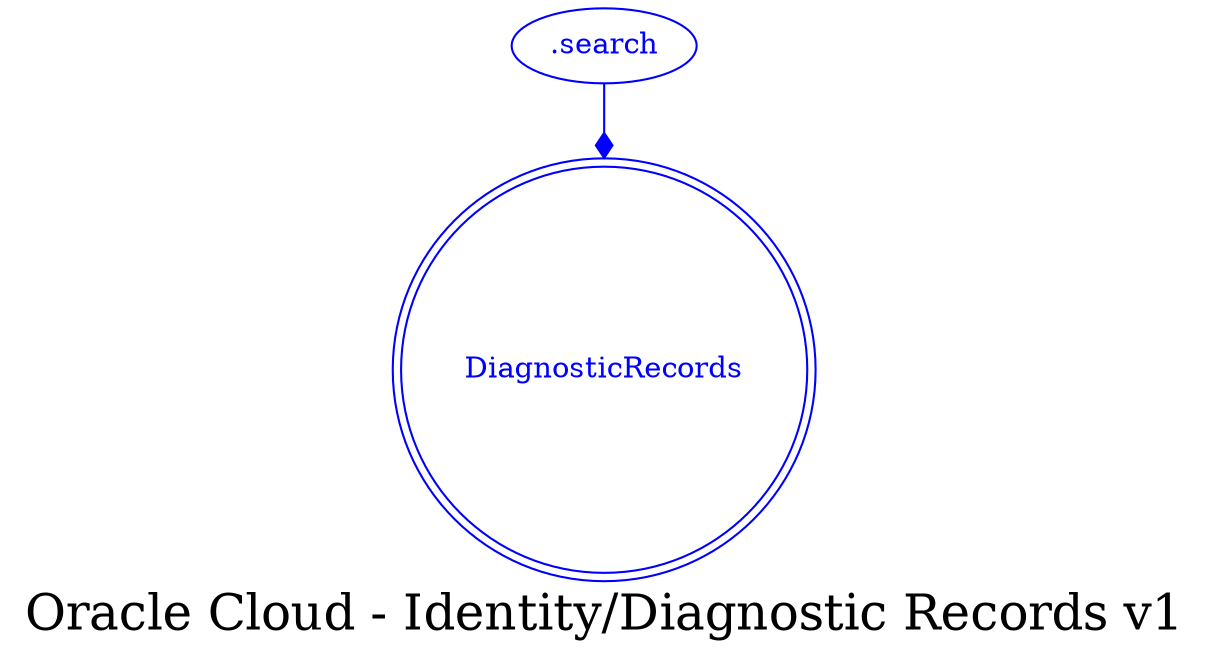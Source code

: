 digraph LexiconGraph {
graph[label="Oracle Cloud - Identity/Diagnostic Records v1", fontsize=24]
splines=true
"DiagnosticRecords" [color=blue, fontcolor=blue, shape=doublecircle]
".search" -> "DiagnosticRecords" [color=blue, fontcolor=blue, arrowhead=diamond, arrowtail=none]
".search" [color=blue, fontcolor=blue, shape=ellipse]
}
